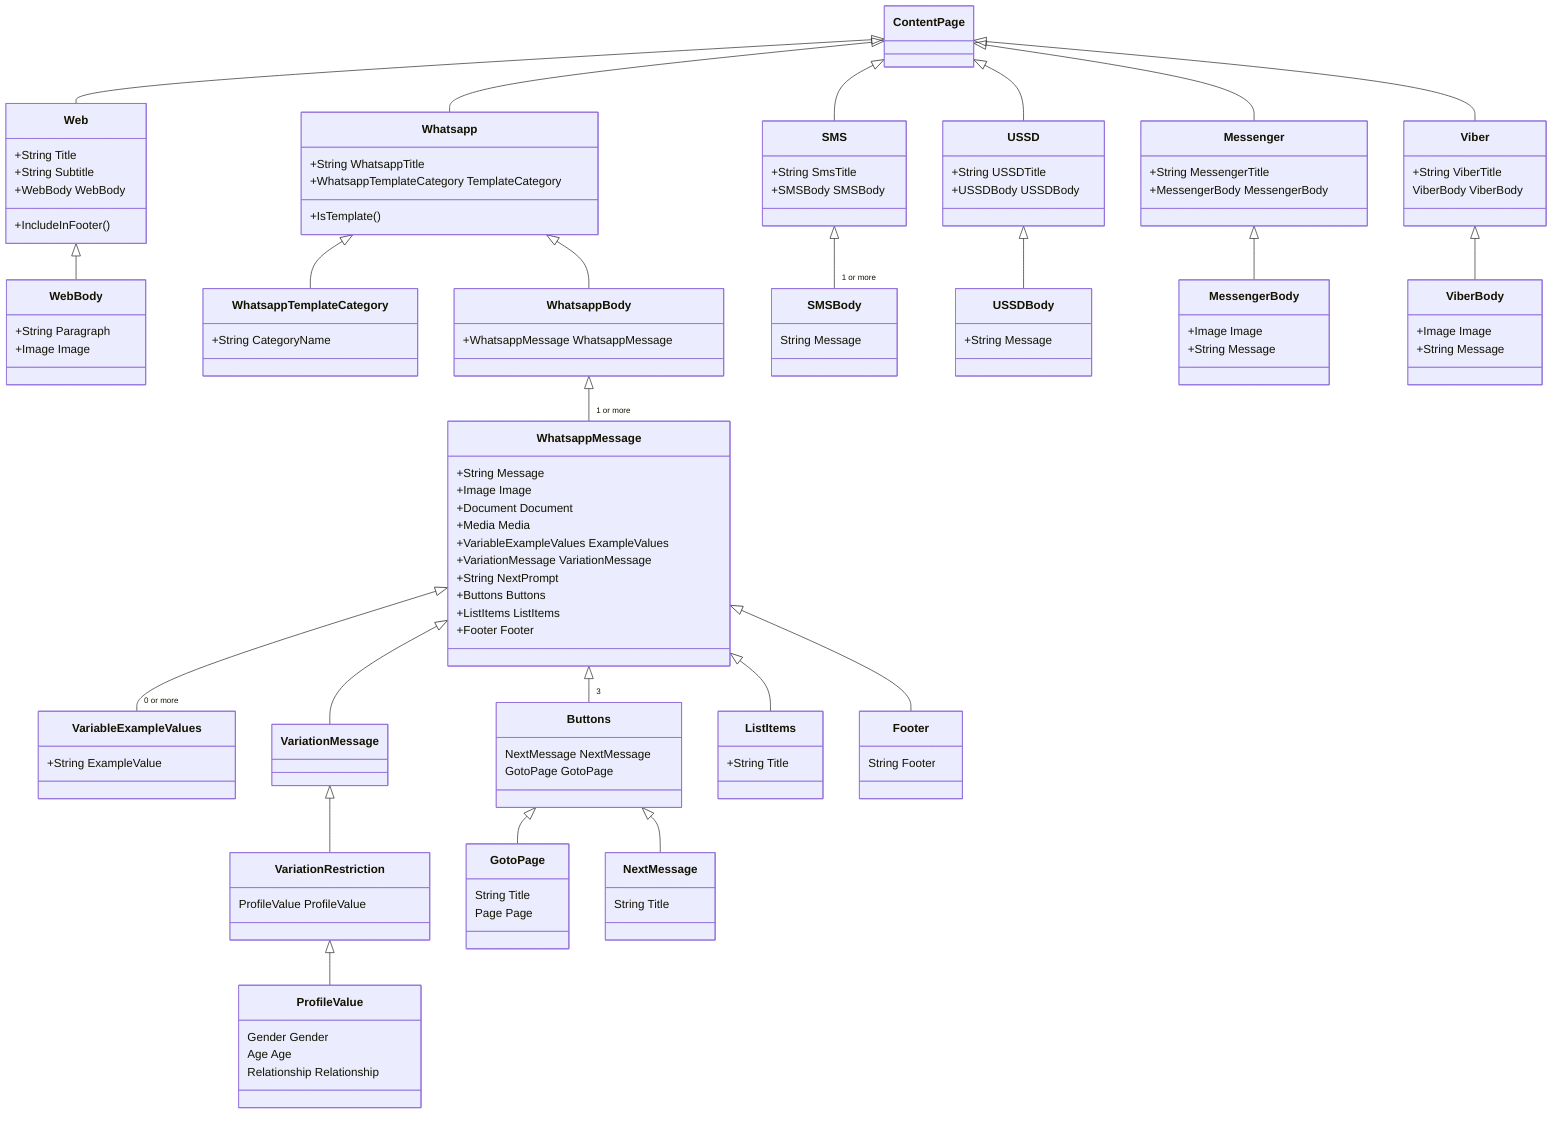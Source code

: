 classDiagram
    ContentPage <|-- Web
    ContentPage <|-- Whatsapp
    ContentPage <|-- SMS
    ContentPage <|-- USSD
    ContentPage <|-- Viber
    ContentPage <|-- Messenger
    Web <|-- WebBody

    Whatsapp <|-- WhatsappTemplateCategory
    Whatsapp <|-- WhatsappBody
    WhatsappBody <|-- "1 or more" WhatsappMessage
    WhatsappMessage <|-- "0 or more" VariableExampleValues
    WhatsappMessage <|-- VariationMessage
    WhatsappMessage <|-- "3" Buttons
    WhatsappMessage <|-- ListItems
    WhatsappMessage <|-- Footer

    VariationMessage <|-- VariationRestriction 
    VariationRestriction <|-- ProfileValue

    Buttons <|-- GotoPage
    Buttons <|-- NextMessage
    
    SMS <|-- "1 or more" SMSBody
   
    USSD <|-- USSDBody

    Messenger <|-- MessengerBody

    Viber <|-- ViberBody

    class SMS{
        +String SmsTitle
        +SMSBody SMSBody
    } 
    class SMSBody{
        String Message
    }
    class USSD{
        +String USSDTitle
        +USSDBody USSDBody
    } 
    class USSDBody{
        +String Message
    }
    class Messenger{
        +String MessengerTitle
        +MessengerBody MessengerBody
    }
    class MessengerBody{
        +Image Image
        +String Message
    }
    class Viber{
        +String ViberTitle
        ViberBody ViberBody
    }
    class ViberBody{
        +Image Image
        +String Message
    }  
    class Web{
        +String Title
        +String Subtitle
        +WebBody WebBody
        +IncludeInFooter()
    }
    class WebBody{
        +String Paragraph
        +Image Image
    }
    class VariationMessage{
    
    }
    class VariationRestriction{
        ProfileValue ProfileValue
    }
    class ListItems{
        +String Title
    }
    class ProfileValue{
        Gender Gender
        Age Age
        Relationship Relationship

    }
    class Buttons{
        NextMessage NextMessage
        GotoPage GotoPage

    }
    class GotoPage{
        String Title
        Page Page
    }
    class NextMessage{
        String Title
    }
    class WhatsappMessage{
        +String Message
        +Image Image
        +Document Document
        +Media Media
        +VariableExampleValues ExampleValues
        +VariationMessage VariationMessage
        +String NextPrompt
        +Buttons Buttons
        +ListItems ListItems
        +Footer Footer

    }
    class Footer{
        String Footer    
    }
    class VariableExampleValues{
        +String ExampleValue
    }
    class WhatsappBody{
        +WhatsappMessage WhatsappMessage
        
    }
    class WhatsappTemplateCategory{
        +String CategoryName
    }
    class Whatsapp{
        +String WhatsappTitle
        +WhatsappTemplateCategory TemplateCategory
        +IsTemplate()
    }